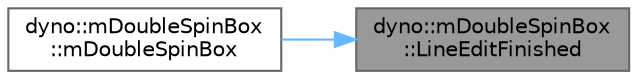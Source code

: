 digraph "dyno::mDoubleSpinBox::LineEditFinished"
{
 // LATEX_PDF_SIZE
  bgcolor="transparent";
  edge [fontname=Helvetica,fontsize=10,labelfontname=Helvetica,labelfontsize=10];
  node [fontname=Helvetica,fontsize=10,shape=box,height=0.2,width=0.4];
  rankdir="RL";
  Node1 [id="Node000001",label="dyno::mDoubleSpinBox\l::LineEditFinished",height=0.2,width=0.4,color="gray40", fillcolor="grey60", style="filled", fontcolor="black",tooltip=" "];
  Node1 -> Node2 [id="edge1_Node000001_Node000002",dir="back",color="steelblue1",style="solid",tooltip=" "];
  Node2 [id="Node000002",label="dyno::mDoubleSpinBox\l::mDoubleSpinBox",height=0.2,width=0.4,color="grey40", fillcolor="white", style="filled",URL="$classdyno_1_1m_double_spin_box.html#aaee0610a6898c47343bef1a701c9ee0c",tooltip=" "];
}
